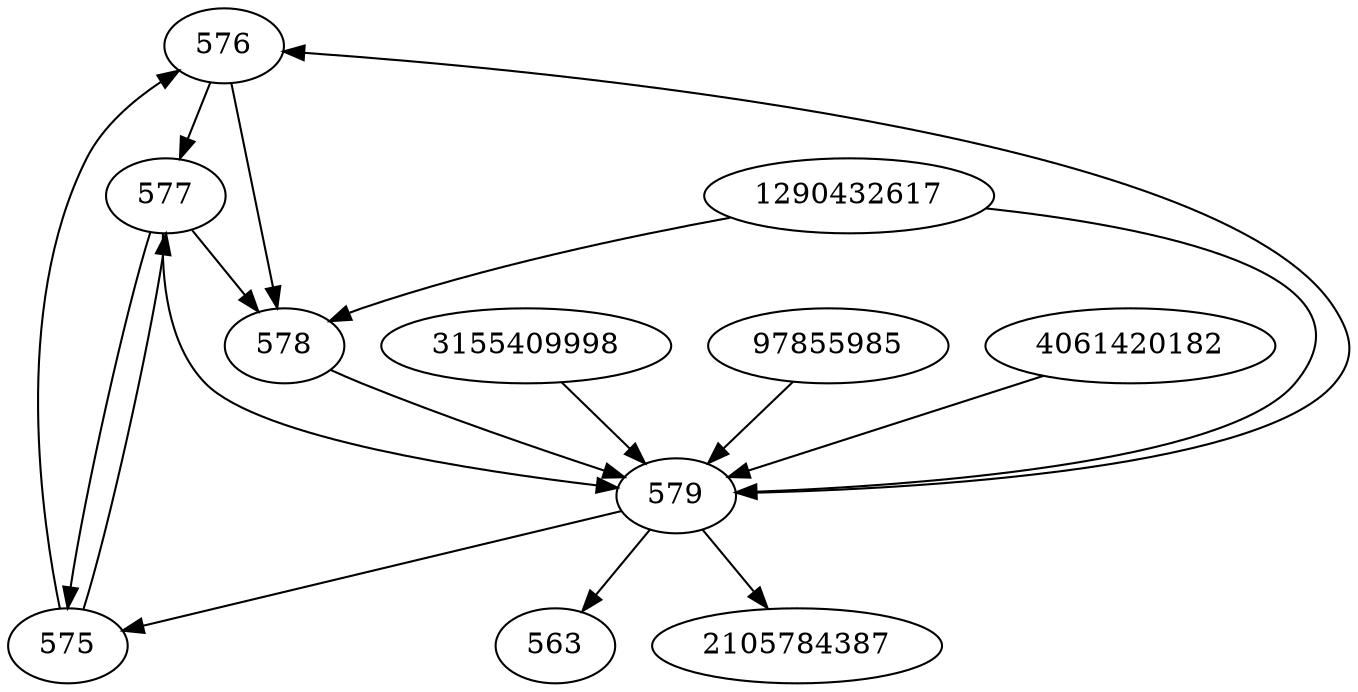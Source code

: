 strict digraph  {
576;
577;
578;
2105784387;
579;
1290432617;
3155409998;
97855985;
563;
4061420182;
575;
576 -> 578;
576 -> 577;
577 -> 578;
577 -> 579;
577 -> 575;
578 -> 579;
579 -> 2105784387;
579 -> 575;
579 -> 576;
579 -> 563;
1290432617 -> 578;
1290432617 -> 579;
3155409998 -> 579;
97855985 -> 579;
4061420182 -> 579;
575 -> 576;
575 -> 577;
}
